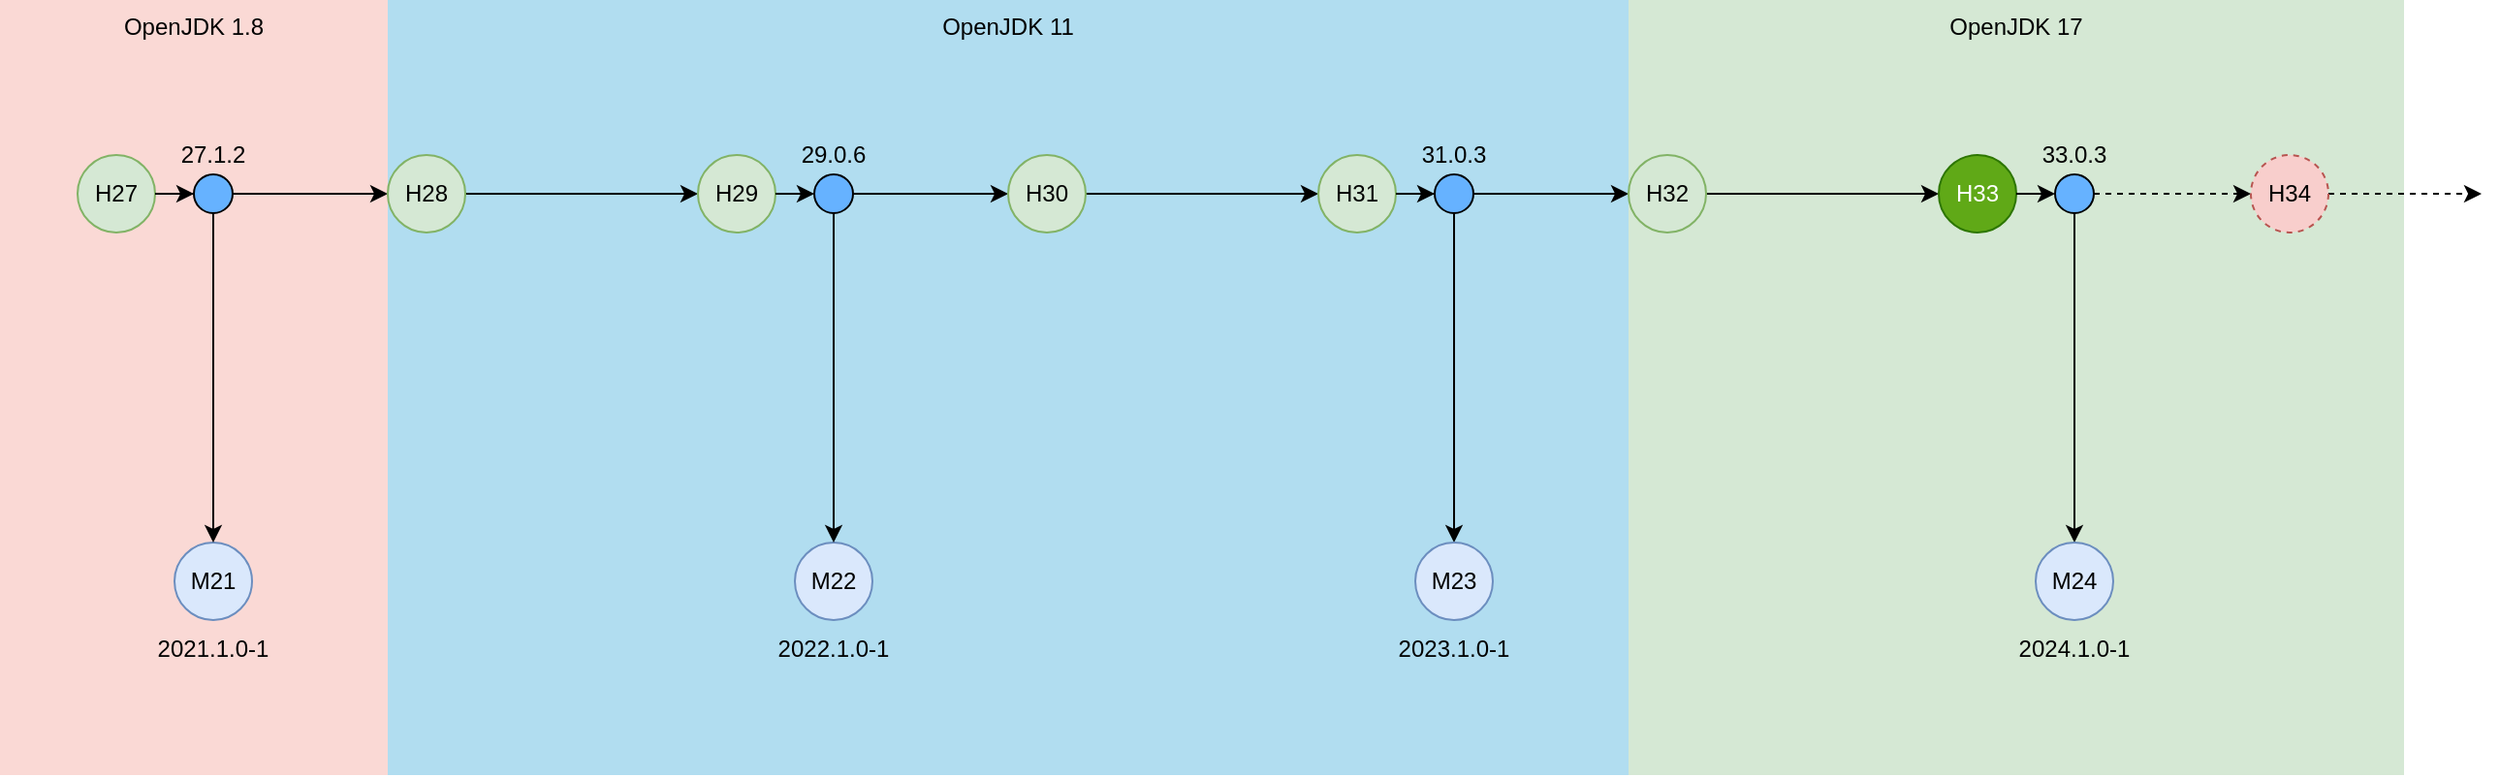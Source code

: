 <mxfile version="26.0.9">
  <diagram name="Page-1" id="HUHb7K12jmnsTm9ZX65A">
    <mxGraphModel dx="1550" dy="716" grid="1" gridSize="10" guides="1" tooltips="1" connect="1" arrows="1" fold="1" page="1" pageScale="1" pageWidth="827" pageHeight="1169" math="0" shadow="0">
      <root>
        <mxCell id="0" />
        <mxCell id="1" parent="0" />
        <mxCell id="s3PZVK2AVvHtejAA5DVi-18" value="OpenJDK 17" style="rounded=0;whiteSpace=wrap;html=1;fillColor=#d5e8d4;strokeColor=none;verticalAlign=top;" parent="1" vertex="1">
          <mxGeometry x="880" y="40" width="400" height="400" as="geometry" />
        </mxCell>
        <mxCell id="s3PZVK2AVvHtejAA5DVi-17" value="OpenJDK 11" style="rounded=0;whiteSpace=wrap;html=1;fillColor=#b1ddf0;strokeColor=none;verticalAlign=top;" parent="1" vertex="1">
          <mxGeometry x="240" y="40" width="640" height="400" as="geometry" />
        </mxCell>
        <mxCell id="s3PZVK2AVvHtejAA5DVi-16" value="OpenJDK 1.8" style="rounded=0;whiteSpace=wrap;html=1;fillColor=#fad9d5;strokeColor=none;verticalAlign=top;" parent="1" vertex="1">
          <mxGeometry x="40" y="40" width="200" height="400" as="geometry" />
        </mxCell>
        <mxCell id="s3PZVK2AVvHtejAA5DVi-9" style="edgeStyle=orthogonalEdgeStyle;rounded=0;orthogonalLoop=1;jettySize=auto;html=1;entryX=0;entryY=0.5;entryDx=0;entryDy=0;" parent="1" source="kVdJdiIQk1qGzvLNJ1Nr-21" target="s3PZVK2AVvHtejAA5DVi-2" edge="1">
          <mxGeometry relative="1" as="geometry" />
        </mxCell>
        <mxCell id="s3PZVK2AVvHtejAA5DVi-1" value="H27" style="ellipse;whiteSpace=wrap;html=1;aspect=fixed;fillColor=#d5e8d4;strokeColor=#82b366;" parent="1" vertex="1">
          <mxGeometry x="80" y="120" width="40" height="40" as="geometry" />
        </mxCell>
        <mxCell id="s3PZVK2AVvHtejAA5DVi-10" style="edgeStyle=orthogonalEdgeStyle;rounded=0;orthogonalLoop=1;jettySize=auto;html=1;exitX=1;exitY=0.5;exitDx=0;exitDy=0;entryX=0;entryY=0.5;entryDx=0;entryDy=0;" parent="1" source="s3PZVK2AVvHtejAA5DVi-2" target="s3PZVK2AVvHtejAA5DVi-3" edge="1">
          <mxGeometry relative="1" as="geometry" />
        </mxCell>
        <mxCell id="s3PZVK2AVvHtejAA5DVi-2" value="H28" style="ellipse;whiteSpace=wrap;html=1;aspect=fixed;fillColor=#d5e8d4;strokeColor=#82b366;" parent="1" vertex="1">
          <mxGeometry x="240" y="120" width="40" height="40" as="geometry" />
        </mxCell>
        <mxCell id="s3PZVK2AVvHtejAA5DVi-11" style="edgeStyle=orthogonalEdgeStyle;rounded=0;orthogonalLoop=1;jettySize=auto;html=1;exitX=1;exitY=0.5;exitDx=0;exitDy=0;entryX=0;entryY=0.5;entryDx=0;entryDy=0;" parent="1" source="kVdJdiIQk1qGzvLNJ1Nr-2" target="s3PZVK2AVvHtejAA5DVi-4" edge="1">
          <mxGeometry relative="1" as="geometry" />
        </mxCell>
        <mxCell id="s3PZVK2AVvHtejAA5DVi-3" value="H29" style="ellipse;whiteSpace=wrap;html=1;aspect=fixed;fillColor=#d5e8d4;strokeColor=#82b366;" parent="1" vertex="1">
          <mxGeometry x="400" y="120" width="40" height="40" as="geometry" />
        </mxCell>
        <mxCell id="s3PZVK2AVvHtejAA5DVi-12" style="edgeStyle=orthogonalEdgeStyle;rounded=0;orthogonalLoop=1;jettySize=auto;html=1;exitX=1;exitY=0.5;exitDx=0;exitDy=0;entryX=0;entryY=0.5;entryDx=0;entryDy=0;" parent="1" source="s3PZVK2AVvHtejAA5DVi-4" target="s3PZVK2AVvHtejAA5DVi-5" edge="1">
          <mxGeometry relative="1" as="geometry" />
        </mxCell>
        <mxCell id="s3PZVK2AVvHtejAA5DVi-4" value="H30" style="ellipse;whiteSpace=wrap;html=1;aspect=fixed;fillColor=#d5e8d4;strokeColor=#82b366;" parent="1" vertex="1">
          <mxGeometry x="560" y="120" width="40" height="40" as="geometry" />
        </mxCell>
        <mxCell id="s3PZVK2AVvHtejAA5DVi-13" style="edgeStyle=orthogonalEdgeStyle;rounded=0;orthogonalLoop=1;jettySize=auto;html=1;entryX=0;entryY=0.5;entryDx=0;entryDy=0;" parent="1" source="kVdJdiIQk1qGzvLNJ1Nr-8" target="s3PZVK2AVvHtejAA5DVi-6" edge="1">
          <mxGeometry relative="1" as="geometry" />
        </mxCell>
        <mxCell id="s3PZVK2AVvHtejAA5DVi-5" value="H31" style="ellipse;whiteSpace=wrap;html=1;aspect=fixed;fillColor=#d5e8d4;strokeColor=#82b366;" parent="1" vertex="1">
          <mxGeometry x="720" y="120" width="40" height="40" as="geometry" />
        </mxCell>
        <mxCell id="s3PZVK2AVvHtejAA5DVi-14" style="edgeStyle=orthogonalEdgeStyle;rounded=0;orthogonalLoop=1;jettySize=auto;html=1;exitX=1;exitY=0.5;exitDx=0;exitDy=0;" parent="1" source="s3PZVK2AVvHtejAA5DVi-6" target="s3PZVK2AVvHtejAA5DVi-7" edge="1">
          <mxGeometry relative="1" as="geometry" />
        </mxCell>
        <mxCell id="s3PZVK2AVvHtejAA5DVi-6" value="H32" style="ellipse;whiteSpace=wrap;html=1;aspect=fixed;fillColor=#d5e8d4;strokeColor=#82b366;" parent="1" vertex="1">
          <mxGeometry x="880" y="120" width="40" height="40" as="geometry" />
        </mxCell>
        <mxCell id="s3PZVK2AVvHtejAA5DVi-15" style="edgeStyle=orthogonalEdgeStyle;rounded=0;orthogonalLoop=1;jettySize=auto;html=1;exitX=1;exitY=0.5;exitDx=0;exitDy=0;entryX=0;entryY=0.5;entryDx=0;entryDy=0;dashed=1;" parent="1" source="kVdJdiIQk1qGzvLNJ1Nr-15" target="s3PZVK2AVvHtejAA5DVi-8" edge="1">
          <mxGeometry relative="1" as="geometry" />
        </mxCell>
        <mxCell id="s3PZVK2AVvHtejAA5DVi-7" value="H33" style="ellipse;whiteSpace=wrap;html=1;aspect=fixed;fillColor=#60a917;fontColor=#ffffff;strokeColor=#2D7600;" parent="1" vertex="1">
          <mxGeometry x="1040" y="120" width="40" height="40" as="geometry" />
        </mxCell>
        <mxCell id="s3PZVK2AVvHtejAA5DVi-19" style="edgeStyle=orthogonalEdgeStyle;rounded=0;orthogonalLoop=1;jettySize=auto;html=1;dashed=1;" parent="1" source="s3PZVK2AVvHtejAA5DVi-8" edge="1">
          <mxGeometry relative="1" as="geometry">
            <mxPoint x="1320" y="140" as="targetPoint" />
          </mxGeometry>
        </mxCell>
        <mxCell id="s3PZVK2AVvHtejAA5DVi-8" value="H34" style="ellipse;whiteSpace=wrap;html=1;aspect=fixed;dashed=1;fillColor=#f8cecc;strokeColor=#b85450;" parent="1" vertex="1">
          <mxGeometry x="1201" y="120" width="40" height="40" as="geometry" />
        </mxCell>
        <mxCell id="kVdJdiIQk1qGzvLNJ1Nr-1" value="M22" style="ellipse;whiteSpace=wrap;html=1;aspect=fixed;fillColor=#dae8fc;strokeColor=#6c8ebf;" parent="1" vertex="1">
          <mxGeometry x="450" y="320" width="40" height="40" as="geometry" />
        </mxCell>
        <mxCell id="kVdJdiIQk1qGzvLNJ1Nr-3" value="" style="edgeStyle=orthogonalEdgeStyle;rounded=0;orthogonalLoop=1;jettySize=auto;html=1;exitX=1;exitY=0.5;exitDx=0;exitDy=0;entryX=0;entryY=0.5;entryDx=0;entryDy=0;" parent="1" source="s3PZVK2AVvHtejAA5DVi-3" target="kVdJdiIQk1qGzvLNJ1Nr-2" edge="1">
          <mxGeometry relative="1" as="geometry">
            <mxPoint x="440" y="140" as="sourcePoint" />
            <mxPoint x="560" y="140" as="targetPoint" />
          </mxGeometry>
        </mxCell>
        <mxCell id="kVdJdiIQk1qGzvLNJ1Nr-4" style="edgeStyle=orthogonalEdgeStyle;rounded=0;orthogonalLoop=1;jettySize=auto;html=1;" parent="1" source="kVdJdiIQk1qGzvLNJ1Nr-2" target="kVdJdiIQk1qGzvLNJ1Nr-1" edge="1">
          <mxGeometry relative="1" as="geometry" />
        </mxCell>
        <mxCell id="kVdJdiIQk1qGzvLNJ1Nr-2" value="" style="ellipse;whiteSpace=wrap;html=1;aspect=fixed;fillColor=#66B2FF;" parent="1" vertex="1">
          <mxGeometry x="460" y="130" width="20" height="20" as="geometry" />
        </mxCell>
        <mxCell id="kVdJdiIQk1qGzvLNJ1Nr-5" value="2022.1.0-1" style="text;html=1;align=center;verticalAlign=middle;whiteSpace=wrap;rounded=0;" parent="1" vertex="1">
          <mxGeometry x="440" y="360" width="60" height="30" as="geometry" />
        </mxCell>
        <mxCell id="kVdJdiIQk1qGzvLNJ1Nr-6" value="29.0.6" style="text;html=1;align=center;verticalAlign=middle;whiteSpace=wrap;rounded=0;" parent="1" vertex="1">
          <mxGeometry x="440" y="105" width="60" height="30" as="geometry" />
        </mxCell>
        <mxCell id="kVdJdiIQk1qGzvLNJ1Nr-9" value="" style="edgeStyle=orthogonalEdgeStyle;rounded=0;orthogonalLoop=1;jettySize=auto;html=1;entryX=0;entryY=0.5;entryDx=0;entryDy=0;" parent="1" source="s3PZVK2AVvHtejAA5DVi-5" target="kVdJdiIQk1qGzvLNJ1Nr-8" edge="1">
          <mxGeometry relative="1" as="geometry">
            <mxPoint x="760" y="140" as="sourcePoint" />
            <mxPoint x="880" y="140" as="targetPoint" />
          </mxGeometry>
        </mxCell>
        <mxCell id="kVdJdiIQk1qGzvLNJ1Nr-12" style="edgeStyle=orthogonalEdgeStyle;rounded=0;orthogonalLoop=1;jettySize=auto;html=1;entryX=0.5;entryY=0;entryDx=0;entryDy=0;" parent="1" source="kVdJdiIQk1qGzvLNJ1Nr-8" target="kVdJdiIQk1qGzvLNJ1Nr-11" edge="1">
          <mxGeometry relative="1" as="geometry" />
        </mxCell>
        <mxCell id="kVdJdiIQk1qGzvLNJ1Nr-8" value="" style="ellipse;whiteSpace=wrap;html=1;aspect=fixed;fillColor=#66B2FF;" parent="1" vertex="1">
          <mxGeometry x="780" y="130" width="20" height="20" as="geometry" />
        </mxCell>
        <mxCell id="kVdJdiIQk1qGzvLNJ1Nr-10" value="31.0.3" style="text;html=1;align=center;verticalAlign=middle;whiteSpace=wrap;rounded=0;" parent="1" vertex="1">
          <mxGeometry x="760" y="105" width="60" height="30" as="geometry" />
        </mxCell>
        <mxCell id="kVdJdiIQk1qGzvLNJ1Nr-11" value="M23" style="ellipse;whiteSpace=wrap;html=1;aspect=fixed;fillColor=#dae8fc;strokeColor=#6c8ebf;" parent="1" vertex="1">
          <mxGeometry x="770" y="320" width="40" height="40" as="geometry" />
        </mxCell>
        <mxCell id="kVdJdiIQk1qGzvLNJ1Nr-13" value="2023.1.0-1" style="text;html=1;align=center;verticalAlign=middle;whiteSpace=wrap;rounded=0;" parent="1" vertex="1">
          <mxGeometry x="760" y="360" width="60" height="30" as="geometry" />
        </mxCell>
        <mxCell id="kVdJdiIQk1qGzvLNJ1Nr-16" value="" style="edgeStyle=orthogonalEdgeStyle;rounded=0;orthogonalLoop=1;jettySize=auto;html=1;exitX=1;exitY=0.5;exitDx=0;exitDy=0;entryX=0;entryY=0.5;entryDx=0;entryDy=0;" parent="1" source="s3PZVK2AVvHtejAA5DVi-7" target="kVdJdiIQk1qGzvLNJ1Nr-15" edge="1">
          <mxGeometry relative="1" as="geometry">
            <mxPoint x="1080" y="140" as="sourcePoint" />
            <mxPoint x="1201" y="140" as="targetPoint" />
          </mxGeometry>
        </mxCell>
        <mxCell id="kVdJdiIQk1qGzvLNJ1Nr-19" style="edgeStyle=orthogonalEdgeStyle;rounded=0;orthogonalLoop=1;jettySize=auto;html=1;" parent="1" source="kVdJdiIQk1qGzvLNJ1Nr-15" target="kVdJdiIQk1qGzvLNJ1Nr-17" edge="1">
          <mxGeometry relative="1" as="geometry" />
        </mxCell>
        <mxCell id="kVdJdiIQk1qGzvLNJ1Nr-15" value="" style="ellipse;whiteSpace=wrap;html=1;aspect=fixed;fillColor=#66B2FF;" parent="1" vertex="1">
          <mxGeometry x="1100" y="130" width="20" height="20" as="geometry" />
        </mxCell>
        <mxCell id="kVdJdiIQk1qGzvLNJ1Nr-17" value="M24" style="ellipse;whiteSpace=wrap;html=1;aspect=fixed;fillColor=#dae8fc;strokeColor=#6c8ebf;" parent="1" vertex="1">
          <mxGeometry x="1090" y="320" width="40" height="40" as="geometry" />
        </mxCell>
        <mxCell id="kVdJdiIQk1qGzvLNJ1Nr-18" value="2024.1.0-1" style="text;html=1;align=center;verticalAlign=middle;whiteSpace=wrap;rounded=0;" parent="1" vertex="1">
          <mxGeometry x="1080" y="360" width="60" height="30" as="geometry" />
        </mxCell>
        <mxCell id="kVdJdiIQk1qGzvLNJ1Nr-20" value="M21" style="ellipse;whiteSpace=wrap;html=1;aspect=fixed;fillColor=#dae8fc;strokeColor=#6c8ebf;" parent="1" vertex="1">
          <mxGeometry x="130" y="320" width="40" height="40" as="geometry" />
        </mxCell>
        <mxCell id="kVdJdiIQk1qGzvLNJ1Nr-22" value="" style="edgeStyle=orthogonalEdgeStyle;rounded=0;orthogonalLoop=1;jettySize=auto;html=1;entryX=0;entryY=0.5;entryDx=0;entryDy=0;" parent="1" source="s3PZVK2AVvHtejAA5DVi-1" target="kVdJdiIQk1qGzvLNJ1Nr-21" edge="1">
          <mxGeometry relative="1" as="geometry">
            <mxPoint x="120" y="140" as="sourcePoint" />
            <mxPoint x="240" y="140" as="targetPoint" />
          </mxGeometry>
        </mxCell>
        <mxCell id="kVdJdiIQk1qGzvLNJ1Nr-23" style="edgeStyle=orthogonalEdgeStyle;rounded=0;orthogonalLoop=1;jettySize=auto;html=1;entryX=0.5;entryY=0;entryDx=0;entryDy=0;" parent="1" source="kVdJdiIQk1qGzvLNJ1Nr-21" target="kVdJdiIQk1qGzvLNJ1Nr-20" edge="1">
          <mxGeometry relative="1" as="geometry" />
        </mxCell>
        <mxCell id="kVdJdiIQk1qGzvLNJ1Nr-21" value="" style="ellipse;whiteSpace=wrap;html=1;aspect=fixed;fillColor=#66B2FF;" parent="1" vertex="1">
          <mxGeometry x="140" y="130" width="20" height="20" as="geometry" />
        </mxCell>
        <mxCell id="kVdJdiIQk1qGzvLNJ1Nr-24" value="2021.1.0-1" style="text;html=1;align=center;verticalAlign=middle;whiteSpace=wrap;rounded=0;" parent="1" vertex="1">
          <mxGeometry x="120" y="360" width="60" height="30" as="geometry" />
        </mxCell>
        <mxCell id="kVdJdiIQk1qGzvLNJ1Nr-25" value="27.1.2" style="text;html=1;align=center;verticalAlign=middle;whiteSpace=wrap;rounded=0;" parent="1" vertex="1">
          <mxGeometry x="120" y="105" width="60" height="30" as="geometry" />
        </mxCell>
        <mxCell id="kVdJdiIQk1qGzvLNJ1Nr-26" value="33.0.3" style="text;html=1;align=center;verticalAlign=middle;whiteSpace=wrap;rounded=0;" parent="1" vertex="1">
          <mxGeometry x="1080" y="105" width="60" height="30" as="geometry" />
        </mxCell>
      </root>
    </mxGraphModel>
  </diagram>
</mxfile>
